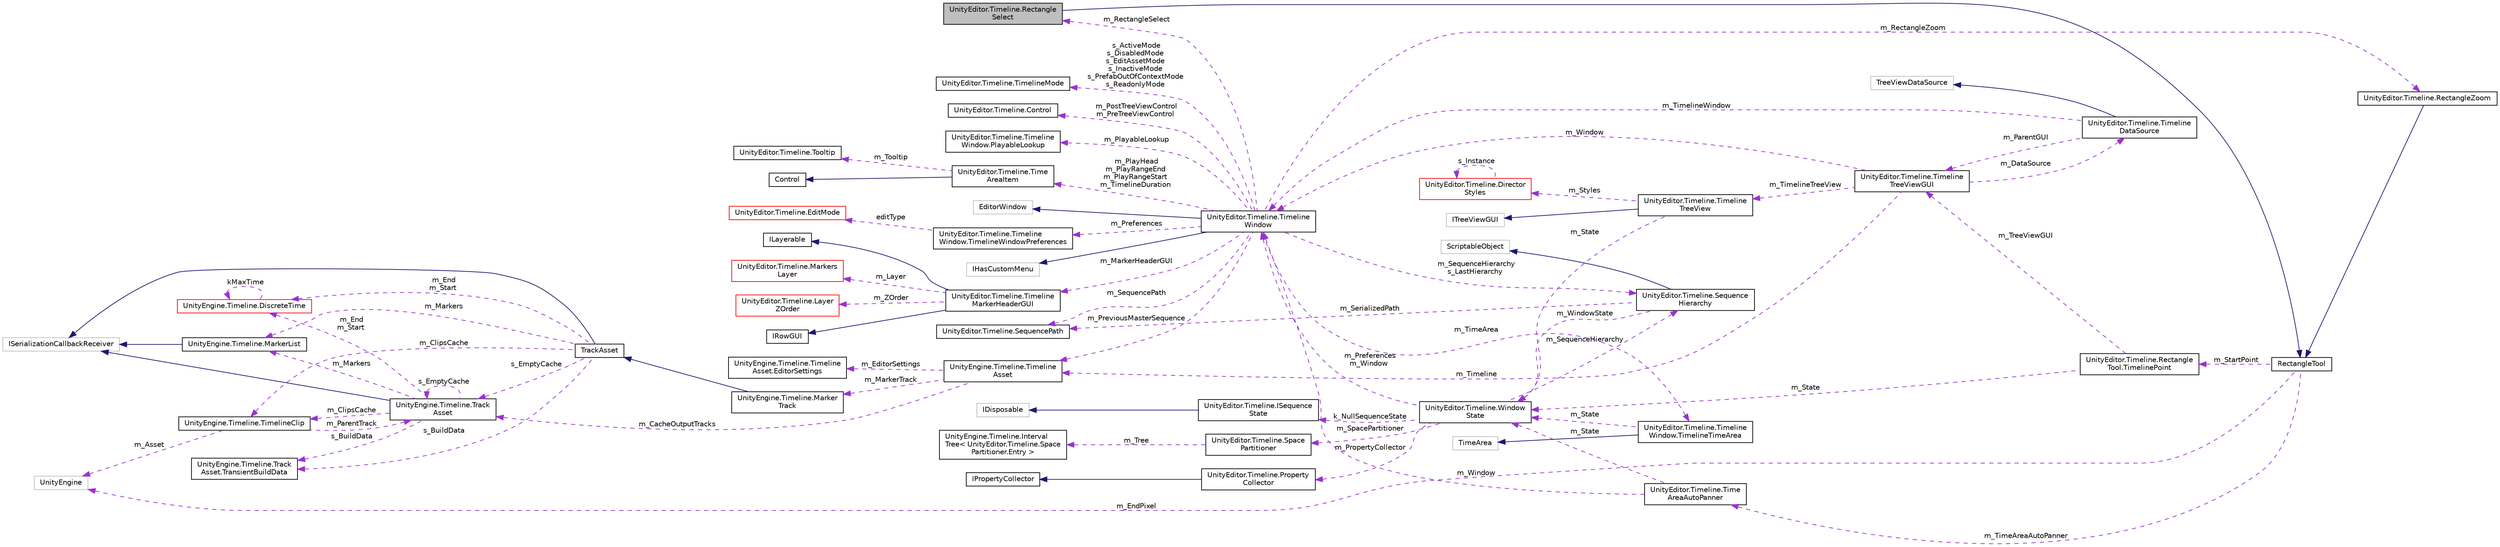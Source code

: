 digraph "UnityEditor.Timeline.RectangleSelect"
{
 // LATEX_PDF_SIZE
  edge [fontname="Helvetica",fontsize="10",labelfontname="Helvetica",labelfontsize="10"];
  node [fontname="Helvetica",fontsize="10",shape=record];
  rankdir="LR";
  Node1 [label="UnityEditor.Timeline.Rectangle\lSelect",height=0.2,width=0.4,color="black", fillcolor="grey75", style="filled", fontcolor="black",tooltip=" "];
  Node2 -> Node1 [dir="back",color="midnightblue",fontsize="10",style="solid",fontname="Helvetica"];
  Node2 [label="RectangleTool",height=0.2,width=0.4,color="black", fillcolor="white", style="filled",URL="$class_unity_editor_1_1_timeline_1_1_rectangle_tool.html",tooltip=" "];
  Node3 -> Node2 [dir="back",color="darkorchid3",fontsize="10",style="dashed",label=" m_StartPoint" ,fontname="Helvetica"];
  Node3 [label="UnityEditor.Timeline.Rectangle\lTool.TimelinePoint",height=0.2,width=0.4,color="black", fillcolor="white", style="filled",URL="$struct_unity_editor_1_1_timeline_1_1_rectangle_tool_1_1_timeline_point.html",tooltip=" "];
  Node4 -> Node3 [dir="back",color="darkorchid3",fontsize="10",style="dashed",label=" m_TreeViewGUI" ,fontname="Helvetica"];
  Node4 [label="UnityEditor.Timeline.Timeline\lTreeViewGUI",height=0.2,width=0.4,color="black", fillcolor="white", style="filled",URL="$class_unity_editor_1_1_timeline_1_1_timeline_tree_view_g_u_i.html",tooltip=" "];
  Node5 -> Node4 [dir="back",color="darkorchid3",fontsize="10",style="dashed",label=" m_Timeline" ,fontname="Helvetica"];
  Node5 [label="UnityEngine.Timeline.Timeline\lAsset",height=0.2,width=0.4,color="black", fillcolor="white", style="filled",URL="$class_unity_engine_1_1_timeline_1_1_timeline_asset.html",tooltip="A PlayableAsset that represents a timeline."];
  Node6 -> Node5 [dir="back",color="darkorchid3",fontsize="10",style="dashed",label=" m_EditorSettings" ,fontname="Helvetica"];
  Node6 [label="UnityEngine.Timeline.Timeline\lAsset.EditorSettings",height=0.2,width=0.4,color="black", fillcolor="white", style="filled",URL="$class_unity_engine_1_1_timeline_1_1_timeline_asset_1_1_editor_settings.html",tooltip="Properties of the timeline that are used by the editor"];
  Node7 -> Node5 [dir="back",color="darkorchid3",fontsize="10",style="dashed",label=" m_CacheOutputTracks" ,fontname="Helvetica"];
  Node7 [label="UnityEngine.Timeline.Track\lAsset",height=0.2,width=0.4,color="black", fillcolor="white", style="filled",URL="$class_unity_engine_1_1_timeline_1_1_track_asset.html",tooltip="A PlayableAsset representing a track inside a timeline."];
  Node8 -> Node7 [dir="back",color="midnightblue",fontsize="10",style="solid",fontname="Helvetica"];
  Node8 [label="ISerializationCallbackReceiver",height=0.2,width=0.4,color="grey75", fillcolor="white", style="filled",tooltip=" "];
  Node9 -> Node7 [dir="back",color="darkorchid3",fontsize="10",style="dashed",label=" m_Markers" ,fontname="Helvetica"];
  Node9 [label="UnityEngine.Timeline.MarkerList",height=0.2,width=0.4,color="black", fillcolor="white", style="filled",URL="$struct_unity_engine_1_1_timeline_1_1_marker_list.html",tooltip=" "];
  Node8 -> Node9 [dir="back",color="midnightblue",fontsize="10",style="solid",fontname="Helvetica"];
  Node10 -> Node7 [dir="back",color="darkorchid3",fontsize="10",style="dashed",label=" m_End\nm_Start" ,fontname="Helvetica"];
  Node10 [label="UnityEngine.Timeline.DiscreteTime",height=0.2,width=0.4,color="red", fillcolor="white", style="filled",URL="$struct_unity_engine_1_1_timeline_1_1_discrete_time.html",tooltip=" "];
  Node10 -> Node10 [dir="back",color="darkorchid3",fontsize="10",style="dashed",label=" kMaxTime" ,fontname="Helvetica"];
  Node12 -> Node7 [dir="back",color="darkorchid3",fontsize="10",style="dashed",label=" m_ClipsCache" ,fontname="Helvetica"];
  Node12 [label="UnityEngine.Timeline.TimelineClip",height=0.2,width=0.4,color="black", fillcolor="white", style="filled",URL="$class_unity_engine_1_1_timeline_1_1_timeline_clip.html",tooltip="Represents a clip on the timeline."];
  Node13 -> Node12 [dir="back",color="darkorchid3",fontsize="10",style="dashed",label=" m_Asset" ,fontname="Helvetica"];
  Node13 [label="UnityEngine",height=0.2,width=0.4,color="grey75", fillcolor="white", style="filled",tooltip=" "];
  Node7 -> Node12 [dir="back",color="darkorchid3",fontsize="10",style="dashed",label=" m_ParentTrack" ,fontname="Helvetica"];
  Node7 -> Node7 [dir="back",color="darkorchid3",fontsize="10",style="dashed",label=" s_EmptyCache" ,fontname="Helvetica"];
  Node14 -> Node7 [dir="back",color="darkorchid3",fontsize="10",style="dashed",label=" s_BuildData" ,fontname="Helvetica"];
  Node14 [label="UnityEngine.Timeline.Track\lAsset.TransientBuildData",height=0.2,width=0.4,color="black", fillcolor="white", style="filled",URL="$struct_unity_engine_1_1_timeline_1_1_track_asset_1_1_transient_build_data.html",tooltip=" "];
  Node15 -> Node5 [dir="back",color="darkorchid3",fontsize="10",style="dashed",label=" m_MarkerTrack" ,fontname="Helvetica"];
  Node15 [label="UnityEngine.Timeline.Marker\lTrack",height=0.2,width=0.4,color="black", fillcolor="white", style="filled",URL="$class_unity_engine_1_1_timeline_1_1_marker_track.html",tooltip="Use this track to add Markers bound to a GameObject."];
  Node16 -> Node15 [dir="back",color="midnightblue",fontsize="10",style="solid",fontname="Helvetica"];
  Node16 [label="TrackAsset",height=0.2,width=0.4,color="black", fillcolor="white", style="filled",URL="$class_unity_engine_1_1_timeline_1_1_track_asset.html",tooltip="A PlayableAsset representing a track inside a timeline."];
  Node8 -> Node16 [dir="back",color="midnightblue",fontsize="10",style="solid",fontname="Helvetica"];
  Node9 -> Node16 [dir="back",color="darkorchid3",fontsize="10",style="dashed",label=" m_Markers" ,fontname="Helvetica"];
  Node10 -> Node16 [dir="back",color="darkorchid3",fontsize="10",style="dashed",label=" m_End\nm_Start" ,fontname="Helvetica"];
  Node12 -> Node16 [dir="back",color="darkorchid3",fontsize="10",style="dashed",label=" m_ClipsCache" ,fontname="Helvetica"];
  Node7 -> Node16 [dir="back",color="darkorchid3",fontsize="10",style="dashed",label=" s_EmptyCache" ,fontname="Helvetica"];
  Node14 -> Node16 [dir="back",color="darkorchid3",fontsize="10",style="dashed",label=" s_BuildData" ,fontname="Helvetica"];
  Node17 -> Node4 [dir="back",color="darkorchid3",fontsize="10",style="dashed",label=" m_TimelineTreeView" ,fontname="Helvetica"];
  Node17 [label="UnityEditor.Timeline.Timeline\lTreeView",height=0.2,width=0.4,color="black", fillcolor="white", style="filled",URL="$class_unity_editor_1_1_timeline_1_1_timeline_tree_view.html",tooltip=" "];
  Node18 -> Node17 [dir="back",color="midnightblue",fontsize="10",style="solid",fontname="Helvetica"];
  Node18 [label="ITreeViewGUI",height=0.2,width=0.4,color="grey75", fillcolor="white", style="filled",tooltip=" "];
  Node19 -> Node17 [dir="back",color="darkorchid3",fontsize="10",style="dashed",label=" m_Styles" ,fontname="Helvetica"];
  Node19 [label="UnityEditor.Timeline.Director\lStyles",height=0.2,width=0.4,color="red", fillcolor="white", style="filled",URL="$class_unity_editor_1_1_timeline_1_1_director_styles.html",tooltip=" "];
  Node19 -> Node19 [dir="back",color="darkorchid3",fontsize="10",style="dashed",label=" s_Instance" ,fontname="Helvetica"];
  Node22 -> Node17 [dir="back",color="darkorchid3",fontsize="10",style="dashed",label=" m_State" ,fontname="Helvetica"];
  Node22 [label="UnityEditor.Timeline.Window\lState",height=0.2,width=0.4,color="black", fillcolor="white", style="filled",URL="$class_unity_editor_1_1_timeline_1_1_window_state.html",tooltip=" "];
  Node23 -> Node22 [dir="back",color="darkorchid3",fontsize="10",style="dashed",label=" k_NullSequenceState" ,fontname="Helvetica"];
  Node23 [label="UnityEditor.Timeline.ISequence\lState",height=0.2,width=0.4,color="black", fillcolor="white", style="filled",URL="$interface_unity_editor_1_1_timeline_1_1_i_sequence_state.html",tooltip=" "];
  Node24 -> Node23 [dir="back",color="midnightblue",fontsize="10",style="solid",fontname="Helvetica"];
  Node24 [label="IDisposable",height=0.2,width=0.4,color="grey75", fillcolor="white", style="filled",tooltip=" "];
  Node25 -> Node22 [dir="back",color="darkorchid3",fontsize="10",style="dashed",label=" m_PropertyCollector" ,fontname="Helvetica"];
  Node25 [label="UnityEditor.Timeline.Property\lCollector",height=0.2,width=0.4,color="black", fillcolor="white", style="filled",URL="$class_unity_editor_1_1_timeline_1_1_property_collector.html",tooltip=" "];
  Node26 -> Node25 [dir="back",color="midnightblue",fontsize="10",style="solid",fontname="Helvetica"];
  Node26 [label="IPropertyCollector",height=0.2,width=0.4,color="black", fillcolor="white", style="filled",URL="$interface_unity_engine_1_1_timeline_1_1_i_property_collector.html",tooltip="Interface used to inform the Timeline Editor about potential property modifications that may occur wh..."];
  Node27 -> Node22 [dir="back",color="darkorchid3",fontsize="10",style="dashed",label=" m_SpacePartitioner" ,fontname="Helvetica"];
  Node27 [label="UnityEditor.Timeline.Space\lPartitioner",height=0.2,width=0.4,color="black", fillcolor="white", style="filled",URL="$class_unity_editor_1_1_timeline_1_1_space_partitioner.html",tooltip=" "];
  Node28 -> Node27 [dir="back",color="darkorchid3",fontsize="10",style="dashed",label=" m_Tree" ,fontname="Helvetica"];
  Node28 [label="UnityEngine.Timeline.Interval\lTree\< UnityEditor.Timeline.Space\lPartitioner.Entry \>",height=0.2,width=0.4,color="black", fillcolor="white", style="filled",URL="$class_unity_engine_1_1_timeline_1_1_interval_tree.html",tooltip=" "];
  Node29 -> Node22 [dir="back",color="darkorchid3",fontsize="10",style="dashed",label=" m_SequenceHierarchy" ,fontname="Helvetica"];
  Node29 [label="UnityEditor.Timeline.Sequence\lHierarchy",height=0.2,width=0.4,color="black", fillcolor="white", style="filled",URL="$class_unity_editor_1_1_timeline_1_1_sequence_hierarchy.html",tooltip=" "];
  Node21 -> Node29 [dir="back",color="midnightblue",fontsize="10",style="solid",fontname="Helvetica"];
  Node21 [label="ScriptableObject",height=0.2,width=0.4,color="grey75", fillcolor="white", style="filled",tooltip=" "];
  Node30 -> Node29 [dir="back",color="darkorchid3",fontsize="10",style="dashed",label=" m_SerializedPath" ,fontname="Helvetica"];
  Node30 [label="UnityEditor.Timeline.SequencePath",height=0.2,width=0.4,color="black", fillcolor="white", style="filled",URL="$class_unity_editor_1_1_timeline_1_1_sequence_path.html",tooltip=" "];
  Node22 -> Node29 [dir="back",color="darkorchid3",fontsize="10",style="dashed",label=" m_WindowState" ,fontname="Helvetica"];
  Node31 -> Node22 [dir="back",color="darkorchid3",fontsize="10",style="dashed",label=" m_Preferences\nm_Window" ,fontname="Helvetica"];
  Node31 [label="UnityEditor.Timeline.Timeline\lWindow",height=0.2,width=0.4,color="black", fillcolor="white", style="filled",URL="$class_unity_editor_1_1_timeline_1_1_timeline_window.html",tooltip=" "];
  Node32 -> Node31 [dir="back",color="midnightblue",fontsize="10",style="solid",fontname="Helvetica"];
  Node32 [label="EditorWindow",height=0.2,width=0.4,color="grey75", fillcolor="white", style="filled",tooltip=" "];
  Node33 -> Node31 [dir="back",color="midnightblue",fontsize="10",style="solid",fontname="Helvetica"];
  Node33 [label="IHasCustomMenu",height=0.2,width=0.4,color="grey75", fillcolor="white", style="filled",tooltip=" "];
  Node34 -> Node31 [dir="back",color="darkorchid3",fontsize="10",style="dashed",label=" m_MarkerHeaderGUI" ,fontname="Helvetica"];
  Node34 [label="UnityEditor.Timeline.Timeline\lMarkerHeaderGUI",height=0.2,width=0.4,color="black", fillcolor="white", style="filled",URL="$class_unity_editor_1_1_timeline_1_1_timeline_marker_header_g_u_i.html",tooltip=" "];
  Node35 -> Node34 [dir="back",color="midnightblue",fontsize="10",style="solid",fontname="Helvetica"];
  Node35 [label="IRowGUI",height=0.2,width=0.4,color="black", fillcolor="white", style="filled",URL="$interface_unity_editor_1_1_timeline_1_1_i_row_g_u_i.html",tooltip=" "];
  Node36 -> Node34 [dir="back",color="midnightblue",fontsize="10",style="solid",fontname="Helvetica"];
  Node36 [label="ILayerable",height=0.2,width=0.4,color="black", fillcolor="white", style="filled",URL="$interface_unity_editor_1_1_timeline_1_1_i_layerable.html",tooltip=" "];
  Node37 -> Node34 [dir="back",color="darkorchid3",fontsize="10",style="dashed",label=" m_Layer" ,fontname="Helvetica"];
  Node37 [label="UnityEditor.Timeline.Markers\lLayer",height=0.2,width=0.4,color="red", fillcolor="white", style="filled",URL="$class_unity_editor_1_1_timeline_1_1_markers_layer.html",tooltip=" "];
  Node40 -> Node34 [dir="back",color="darkorchid3",fontsize="10",style="dashed",label=" m_ZOrder" ,fontname="Helvetica"];
  Node40 [label="UnityEditor.Timeline.Layer\lZOrder",height=0.2,width=0.4,color="red", fillcolor="white", style="filled",URL="$struct_unity_editor_1_1_timeline_1_1_layer_z_order.html",tooltip=" "];
  Node42 -> Node31 [dir="back",color="darkorchid3",fontsize="10",style="dashed",label=" m_PlayHead\nm_PlayRangeEnd\nm_PlayRangeStart\nm_TimelineDuration" ,fontname="Helvetica"];
  Node42 [label="UnityEditor.Timeline.Time\lAreaItem",height=0.2,width=0.4,color="black", fillcolor="white", style="filled",URL="$class_unity_editor_1_1_timeline_1_1_time_area_item.html",tooltip=" "];
  Node43 -> Node42 [dir="back",color="midnightblue",fontsize="10",style="solid",fontname="Helvetica"];
  Node43 [label="Control",height=0.2,width=0.4,color="black", fillcolor="white", style="filled",URL="$class_unity_editor_1_1_timeline_1_1_control.html",tooltip=" "];
  Node44 -> Node42 [dir="back",color="darkorchid3",fontsize="10",style="dashed",label=" m_Tooltip" ,fontname="Helvetica"];
  Node44 [label="UnityEditor.Timeline.Tooltip",height=0.2,width=0.4,color="black", fillcolor="white", style="filled",URL="$class_unity_editor_1_1_timeline_1_1_tooltip.html",tooltip=" "];
  Node5 -> Node31 [dir="back",color="darkorchid3",fontsize="10",style="dashed",label=" m_PreviousMasterSequence" ,fontname="Helvetica"];
  Node1 -> Node31 [dir="back",color="darkorchid3",fontsize="10",style="dashed",label=" m_RectangleSelect" ,fontname="Helvetica"];
  Node30 -> Node31 [dir="back",color="darkorchid3",fontsize="10",style="dashed",label=" m_SequencePath" ,fontname="Helvetica"];
  Node29 -> Node31 [dir="back",color="darkorchid3",fontsize="10",style="dashed",label=" m_SequenceHierarchy\ns_LastHierarchy" ,fontname="Helvetica"];
  Node45 -> Node31 [dir="back",color="darkorchid3",fontsize="10",style="dashed",label=" s_ActiveMode\ns_DisabledMode\ns_EditAssetMode\ns_InactiveMode\ns_PrefabOutOfContextMode\ns_ReadonlyMode" ,fontname="Helvetica"];
  Node45 [label="UnityEditor.Timeline.TimelineMode",height=0.2,width=0.4,color="black", fillcolor="white", style="filled",URL="$class_unity_editor_1_1_timeline_1_1_timeline_mode.html",tooltip=" "];
  Node46 -> Node31 [dir="back",color="darkorchid3",fontsize="10",style="dashed",label=" m_RectangleZoom" ,fontname="Helvetica"];
  Node46 [label="UnityEditor.Timeline.RectangleZoom",height=0.2,width=0.4,color="black", fillcolor="white", style="filled",URL="$class_unity_editor_1_1_timeline_1_1_rectangle_zoom.html",tooltip=" "];
  Node2 -> Node46 [dir="back",color="midnightblue",fontsize="10",style="solid",fontname="Helvetica"];
  Node47 -> Node31 [dir="back",color="darkorchid3",fontsize="10",style="dashed",label=" m_PostTreeViewControl\nm_PreTreeViewControl" ,fontname="Helvetica"];
  Node47 [label="UnityEditor.Timeline.Control",height=0.2,width=0.4,color="black", fillcolor="white", style="filled",URL="$class_unity_editor_1_1_timeline_1_1_control.html",tooltip=" "];
  Node48 -> Node31 [dir="back",color="darkorchid3",fontsize="10",style="dashed",label=" m_TimeArea" ,fontname="Helvetica"];
  Node48 [label="UnityEditor.Timeline.Timeline\lWindow.TimelineTimeArea",height=0.2,width=0.4,color="black", fillcolor="white", style="filled",URL="$class_unity_editor_1_1_timeline_1_1_timeline_window_1_1_timeline_time_area.html",tooltip=" "];
  Node49 -> Node48 [dir="back",color="midnightblue",fontsize="10",style="solid",fontname="Helvetica"];
  Node49 [label="TimeArea",height=0.2,width=0.4,color="grey75", fillcolor="white", style="filled",tooltip=" "];
  Node22 -> Node48 [dir="back",color="darkorchid3",fontsize="10",style="dashed",label=" m_State" ,fontname="Helvetica"];
  Node50 -> Node31 [dir="back",color="darkorchid3",fontsize="10",style="dashed",label=" m_PlayableLookup" ,fontname="Helvetica"];
  Node50 [label="UnityEditor.Timeline.Timeline\lWindow.PlayableLookup",height=0.2,width=0.4,color="black", fillcolor="white", style="filled",URL="$class_unity_editor_1_1_timeline_1_1_timeline_window_1_1_playable_lookup.html",tooltip=" "];
  Node51 -> Node31 [dir="back",color="darkorchid3",fontsize="10",style="dashed",label=" m_Preferences" ,fontname="Helvetica"];
  Node51 [label="UnityEditor.Timeline.Timeline\lWindow.TimelineWindowPreferences",height=0.2,width=0.4,color="black", fillcolor="white", style="filled",URL="$class_unity_editor_1_1_timeline_1_1_timeline_window_1_1_timeline_window_preferences.html",tooltip=" "];
  Node52 -> Node51 [dir="back",color="darkorchid3",fontsize="10",style="dashed",label=" editType" ,fontname="Helvetica"];
  Node52 [label="UnityEditor.Timeline.EditMode",height=0.2,width=0.4,color="red", fillcolor="white", style="filled",URL="$class_unity_editor_1_1_timeline_1_1_edit_mode.html",tooltip=" "];
  Node31 -> Node4 [dir="back",color="darkorchid3",fontsize="10",style="dashed",label=" m_Window" ,fontname="Helvetica"];
  Node67 -> Node4 [dir="back",color="darkorchid3",fontsize="10",style="dashed",label=" m_DataSource" ,fontname="Helvetica"];
  Node67 [label="UnityEditor.Timeline.Timeline\lDataSource",height=0.2,width=0.4,color="black", fillcolor="white", style="filled",URL="$class_unity_editor_1_1_timeline_1_1_timeline_data_source.html",tooltip=" "];
  Node68 -> Node67 [dir="back",color="midnightblue",fontsize="10",style="solid",fontname="Helvetica"];
  Node68 [label="TreeViewDataSource",height=0.2,width=0.4,color="grey75", fillcolor="white", style="filled",tooltip=" "];
  Node4 -> Node67 [dir="back",color="darkorchid3",fontsize="10",style="dashed",label=" m_ParentGUI" ,fontname="Helvetica"];
  Node31 -> Node67 [dir="back",color="darkorchid3",fontsize="10",style="dashed",label=" m_TimelineWindow" ,fontname="Helvetica"];
  Node22 -> Node3 [dir="back",color="darkorchid3",fontsize="10",style="dashed",label=" m_State" ,fontname="Helvetica"];
  Node13 -> Node2 [dir="back",color="darkorchid3",fontsize="10",style="dashed",label=" m_EndPixel" ,fontname="Helvetica"];
  Node69 -> Node2 [dir="back",color="darkorchid3",fontsize="10",style="dashed",label=" m_TimeAreaAutoPanner" ,fontname="Helvetica"];
  Node69 [label="UnityEditor.Timeline.Time\lAreaAutoPanner",height=0.2,width=0.4,color="black", fillcolor="white", style="filled",URL="$class_unity_editor_1_1_timeline_1_1_time_area_auto_panner.html",tooltip=" "];
  Node22 -> Node69 [dir="back",color="darkorchid3",fontsize="10",style="dashed",label=" m_State" ,fontname="Helvetica"];
  Node31 -> Node69 [dir="back",color="darkorchid3",fontsize="10",style="dashed",label=" m_Window" ,fontname="Helvetica"];
}

